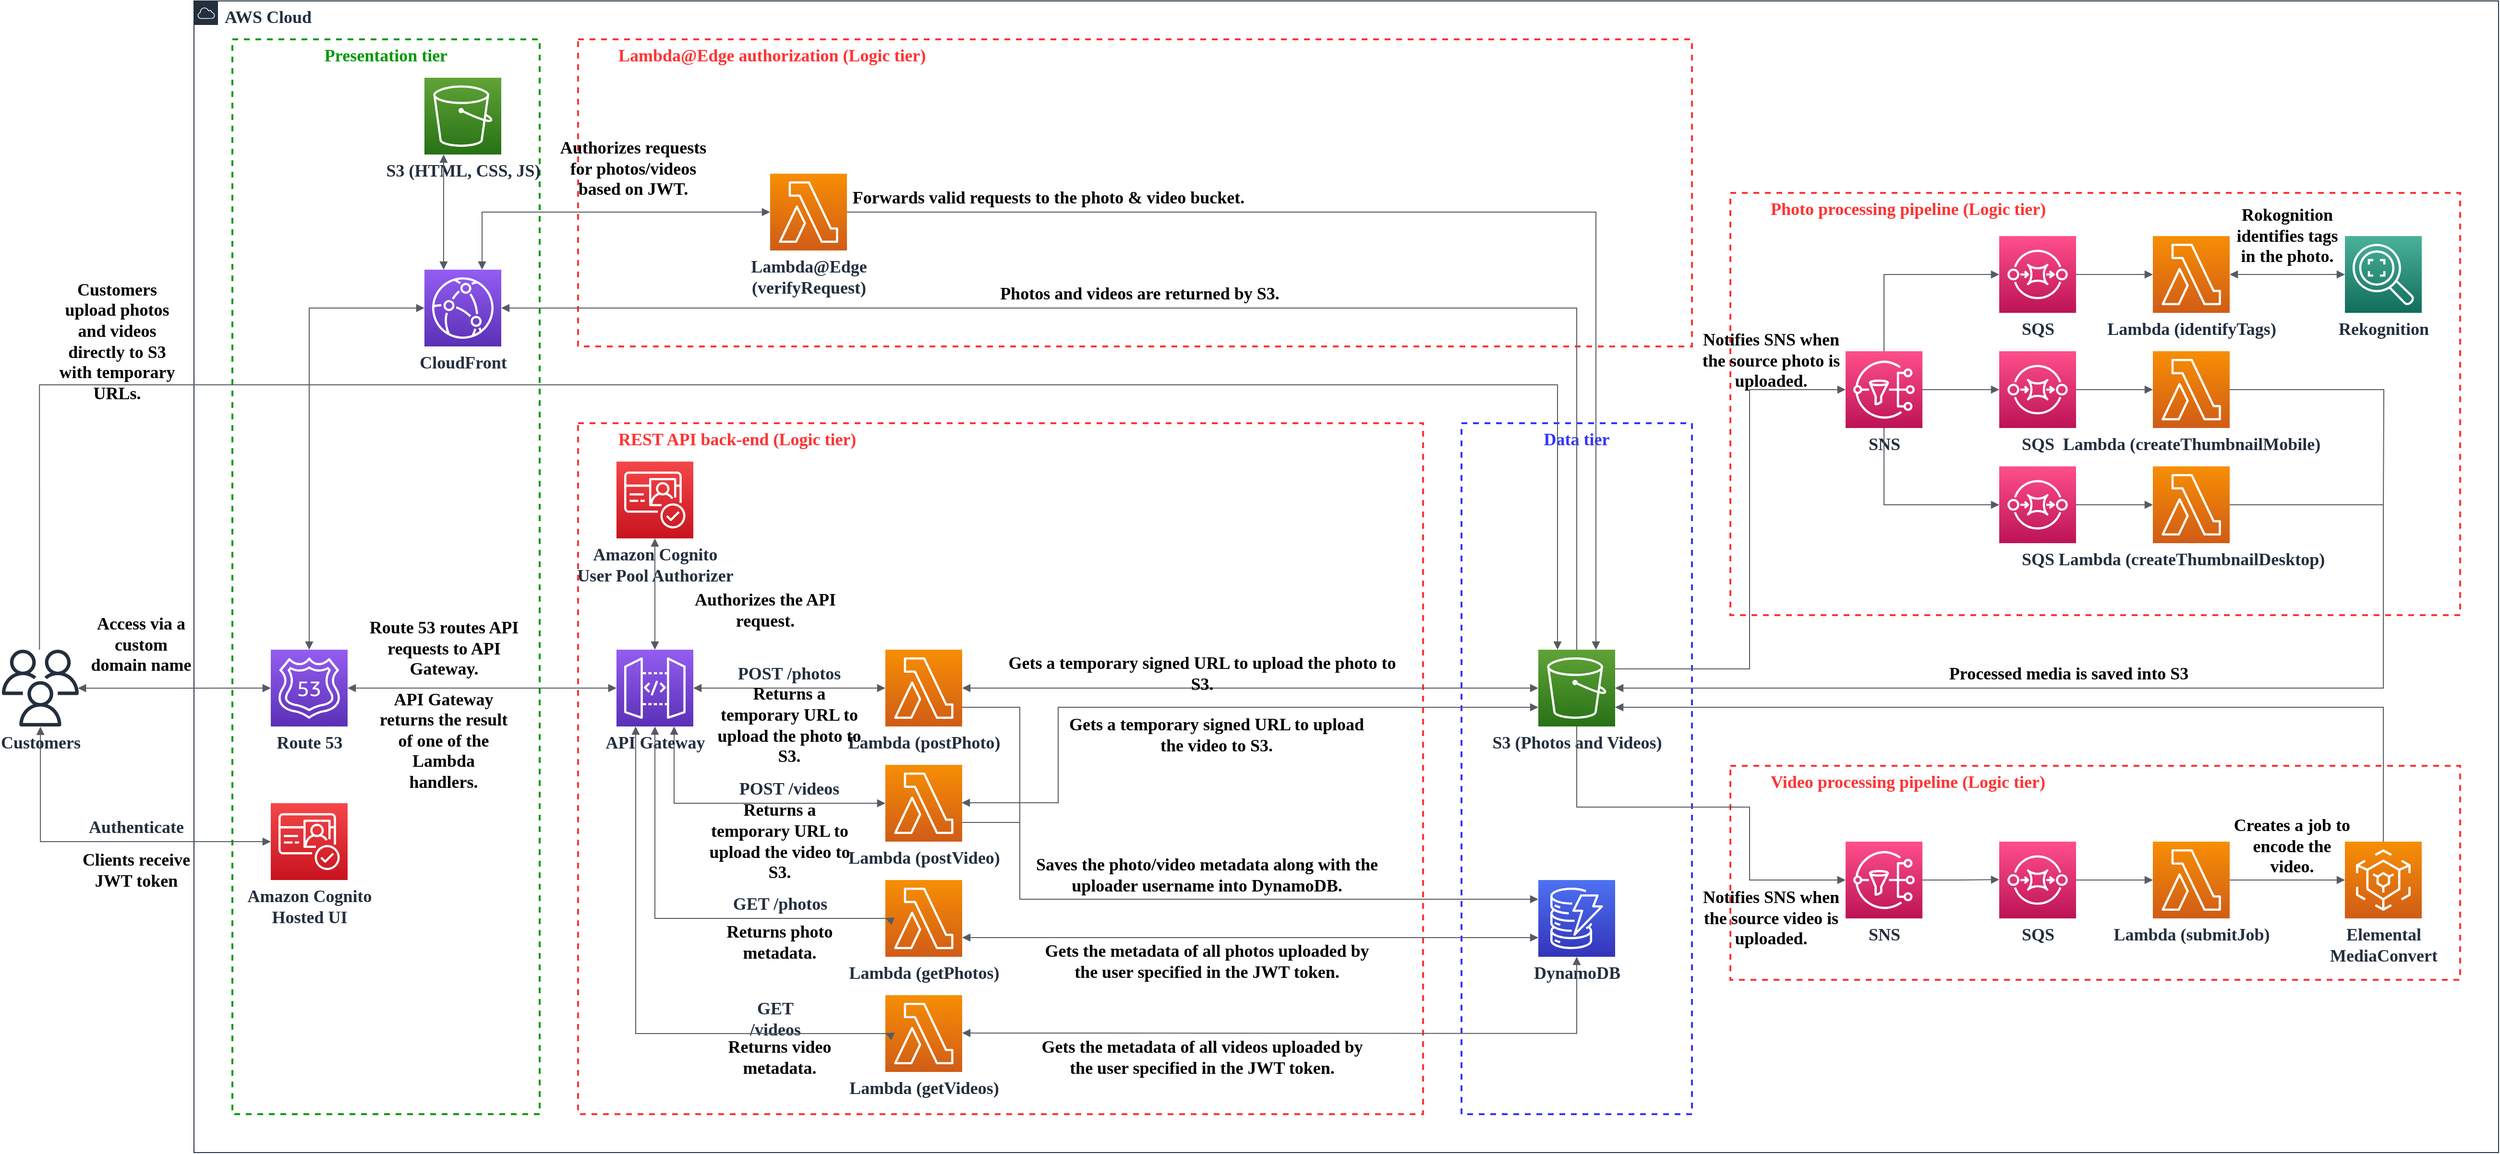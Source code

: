 <mxfile version="21.6.6" type="google">
  <diagram name="Page-1" id="2PJHruCXi9V4ohhMQPAO">
    <mxGraphModel grid="1" page="1" gridSize="10" guides="1" tooltips="1" connect="1" arrows="1" fold="1" pageScale="1" pageWidth="850" pageHeight="1100" math="0" shadow="0">
      <root>
        <mxCell id="0" />
        <mxCell id="1" parent="0" />
        <mxCell id="FtT5Jhbw3HZ-v1QbM0ez-37" value="&lt;blockquote style=&quot;margin: 0 0 0 40px; border: none; padding: 0px;&quot;&gt;Video processing pipeline (Logic tier)&lt;/blockquote&gt;" style="dashed=1;verticalAlign=top;fontStyle=1;whiteSpace=wrap;html=1;fillColor=none;strokeColor=#FF3333;fontColor=#FF3333;fontFamily=calibri;fontSize=18;align=left;strokeWidth=2;" vertex="1" parent="1">
          <mxGeometry x="1720" y="677" width="760" height="223" as="geometry" />
        </mxCell>
        <mxCell id="FtT5Jhbw3HZ-v1QbM0ez-42" value="&lt;blockquote style=&quot;margin: 0 0 0 40px; border: none; padding: 0px;&quot;&gt;Lambda@Edge authorization (Logic tier)&lt;/blockquote&gt;" style="fillColor=none;strokeColor=#FF3333;dashed=1;verticalAlign=top;fontStyle=1;fontColor=#FF3333;whiteSpace=wrap;html=1;fontFamily=calibri;align=left;fontSize=18;strokeWidth=2;" vertex="1" parent="1">
          <mxGeometry x="520" y="-80" width="1160" height="320" as="geometry" />
        </mxCell>
        <mxCell id="FtT5Jhbw3HZ-v1QbM0ez-1" value="&lt;blockquote style=&quot;margin: 0 0 0 40px; border: none; padding: 0px;&quot;&gt;Photo processing pipeline (Logic tier)&lt;/blockquote&gt;" style="dashed=1;verticalAlign=top;fontStyle=1;whiteSpace=wrap;html=1;fillColor=none;strokeColor=#FF3333;fontColor=#FF3333;fontFamily=calibri;fontSize=18;align=left;strokeWidth=2;" vertex="1" parent="1">
          <mxGeometry x="1720" y="80" width="760" height="440" as="geometry" />
        </mxCell>
        <mxCell id="X2zy52RoQCxRByroR_HH-43" value="&lt;blockquote style=&quot;margin: 0 0 0 40px; border: none; padding: 0px;&quot;&gt;REST API back-end (Logic tier)&lt;/blockquote&gt;" style="fillColor=none;strokeColor=#FF3333;dashed=1;verticalAlign=top;fontStyle=1;fontColor=#FF3333;whiteSpace=wrap;html=1;fontFamily=calibri;fontSize=18;align=left;strokeWidth=2;" vertex="1" parent="1">
          <mxGeometry x="520" y="320" width="880" height="720" as="geometry" />
        </mxCell>
        <mxCell id="X2zy52RoQCxRByroR_HH-46" value="Presentation tier" style="fillColor=none;strokeColor=#009900;dashed=1;verticalAlign=top;fontStyle=1;fontColor=#009900;whiteSpace=wrap;html=1;fontFamily=calibri;fontSize=18;strokeWidth=2;" vertex="1" parent="1">
          <mxGeometry x="160" y="-80" width="320" height="1120" as="geometry" />
        </mxCell>
        <mxCell id="X2zy52RoQCxRByroR_HH-45" value="Data tier" style="fillColor=none;strokeColor=#3333FF;dashed=1;verticalAlign=top;fontStyle=1;fontColor=#3333FF;whiteSpace=wrap;html=1;fontFamily=calibri;fontSize=18;strokeWidth=2;" vertex="1" parent="1">
          <mxGeometry x="1440" y="320" width="240" height="720" as="geometry" />
        </mxCell>
        <mxCell id="X2zy52RoQCxRByroR_HH-41" value="AWS Cloud" style="points=[[0,0],[0.25,0],[0.5,0],[0.75,0],[1,0],[1,0.25],[1,0.5],[1,0.75],[1,1],[0.75,1],[0.5,1],[0.25,1],[0,1],[0,0.75],[0,0.5],[0,0.25]];outlineConnect=0;gradientColor=none;html=1;whiteSpace=wrap;fontSize=18;fontStyle=1;container=0;pointerEvents=0;collapsible=0;recursiveResize=0;shape=mxgraph.aws4.group;grIcon=mxgraph.aws4.group_aws_cloud;strokeColor=#232F3E;fillColor=none;verticalAlign=top;align=left;spacingLeft=30;fontColor=#232F3E;dashed=0;fontFamily=calibri;" vertex="1" parent="1">
          <mxGeometry x="120" y="-120" width="2400" height="1200" as="geometry" />
        </mxCell>
        <mxCell id="Bb26P0zjuH-woblzr61o-3" value="S3 (Photos and Videos)" style="sketch=0;points=[[0,0,0,0,0],[0,0.25,0,0,0],[0,0.5,0,0,0],[0,0.62,0,0,0],[0,0.75,0,0,0],[0,1,0,0,0],[0.25,0,0,0,0],[0.25,1,0,0,0],[0.5,0,0,0,0],[0.5,1,0,0,0],[0.75,0,0,0,0],[0.75,1,0,0,0],[1,0,0,0,0],[1,0.25,0,0,0],[1,0.5,0,0,0],[1,0.75,0,0,0],[1,1,0,0,0]];outlineConnect=0;fontColor=#232F3E;gradientColor=#60A337;gradientDirection=north;fillColor=#277116;strokeColor=#ffffff;dashed=0;verticalLabelPosition=bottom;verticalAlign=top;align=center;html=1;fontSize=18;fontStyle=1;aspect=fixed;shape=mxgraph.aws4.resourceIcon;resIcon=mxgraph.aws4.s3;fontFamily=calibri;" vertex="1" parent="1">
          <mxGeometry x="1520" y="556" width="80" height="80" as="geometry" />
        </mxCell>
        <mxCell id="Bb26P0zjuH-woblzr61o-4" value="S3 (HTML, CSS, JS)" style="sketch=0;points=[[0,0,0],[0.25,0,0],[0.5,0,0],[0.75,0,0],[1,0,0],[0,1,0],[0.25,1,0],[0.5,1,0],[0.75,1,0],[1,1,0],[0,0.25,0],[0,0.5,0],[0,0.75,0],[1,0.25,0],[1,0.5,0],[1,0.75,0]];outlineConnect=0;fontColor=#232F3E;gradientColor=#60A337;gradientDirection=north;fillColor=#277116;strokeColor=#ffffff;dashed=0;verticalLabelPosition=bottom;verticalAlign=top;align=center;html=1;fontSize=18;fontStyle=1;aspect=fixed;shape=mxgraph.aws4.resourceIcon;resIcon=mxgraph.aws4.s3;fontFamily=calibri;" vertex="1" parent="1">
          <mxGeometry x="360" y="-40" width="80" height="80" as="geometry" />
        </mxCell>
        <mxCell id="Bb26P0zjuH-woblzr61o-8" value="DynamoDB" style="sketch=0;points=[[0,0,0],[0.25,0,0],[0.5,0,0],[0.75,0,0],[1,0,0],[0,1,0],[0.25,1,0],[0.5,1,0],[0.75,1,0],[1,1,0],[0,0.25,0],[0,0.5,0],[0,0.75,0],[1,0.25,0],[1,0.5,0],[1,0.75,0]];outlineConnect=0;fontColor=#232F3E;gradientColor=#4D72F3;gradientDirection=north;fillColor=#3334B9;strokeColor=#ffffff;dashed=0;verticalLabelPosition=bottom;verticalAlign=top;align=center;html=1;fontSize=18;fontStyle=1;aspect=fixed;shape=mxgraph.aws4.resourceIcon;resIcon=mxgraph.aws4.dynamodb;fontFamily=calibri;" vertex="1" parent="1">
          <mxGeometry x="1520" y="796" width="80" height="80" as="geometry" />
        </mxCell>
        <mxCell id="Bb26P0zjuH-woblzr61o-9" value="Lambda (postPhoto)" style="sketch=0;points=[[0,0,0],[0.25,0,0],[0.5,0,0],[0.75,0,0],[1,0,0],[0,1,0],[0.25,1,0],[0.5,1,0],[0.75,1,0],[1,1,0],[0,0.25,0],[0,0.5,0],[0,0.75,0],[1,0.25,0],[1,0.5,0],[1,0.75,0]];outlineConnect=0;fontColor=#232F3E;gradientColor=#F78E04;gradientDirection=north;fillColor=#D05C17;strokeColor=#ffffff;dashed=0;verticalLabelPosition=bottom;verticalAlign=top;align=center;html=1;fontSize=18;fontStyle=1;aspect=fixed;shape=mxgraph.aws4.resourceIcon;resIcon=mxgraph.aws4.lambda;fontFamily=calibri;" vertex="1" parent="1">
          <mxGeometry x="840" y="556" width="80" height="80" as="geometry" />
        </mxCell>
        <mxCell id="Bb26P0zjuH-woblzr61o-10" value="Lambda (getVideos)" style="sketch=0;points=[[0,0,0],[0.25,0,0],[0.5,0,0],[0.75,0,0],[1,0,0],[0,1,0],[0.25,1,0],[0.5,1,0],[0.75,1,0],[1,1,0],[0,0.25,0],[0,0.5,0],[0,0.75,0],[1,0.25,0],[1,0.5,0],[1,0.75,0]];outlineConnect=0;fontColor=#232F3E;gradientColor=#F78E04;gradientDirection=north;fillColor=#D05C17;strokeColor=#ffffff;dashed=0;verticalLabelPosition=bottom;verticalAlign=top;align=center;html=1;fontSize=18;fontStyle=1;aspect=fixed;shape=mxgraph.aws4.resourceIcon;resIcon=mxgraph.aws4.lambda;fontFamily=calibri;" vertex="1" parent="1">
          <mxGeometry x="840" y="916" width="80" height="80" as="geometry" />
        </mxCell>
        <mxCell id="Bb26P0zjuH-woblzr61o-11" value="Lambda (postVideo)" style="sketch=0;points=[[0,0,0],[0.25,0,0],[0.5,0,0],[0.75,0,0],[1,0,0],[0,1,0],[0.25,1,0],[0.5,1,0],[0.75,1,0],[1,1,0],[0,0.25,0],[0,0.5,0],[0,0.75,0],[1,0.25,0],[1,0.5,0],[1,0.75,0]];outlineConnect=0;fontColor=#232F3E;gradientColor=#F78E04;gradientDirection=north;fillColor=#D05C17;strokeColor=#ffffff;dashed=0;verticalLabelPosition=bottom;verticalAlign=top;align=center;html=1;fontSize=18;fontStyle=1;aspect=fixed;shape=mxgraph.aws4.resourceIcon;resIcon=mxgraph.aws4.lambda;fontFamily=calibri;" vertex="1" parent="1">
          <mxGeometry x="840" y="676" width="80" height="80" as="geometry" />
        </mxCell>
        <mxCell id="Bb26P0zjuH-woblzr61o-12" value="Lambda (getPhotos)" style="sketch=0;points=[[0,0,0],[0.25,0,0],[0.5,0,0],[0.75,0,0],[1,0,0],[0,1,0],[0.25,1,0],[0.5,1,0],[0.75,1,0],[1,1,0],[0,0.25,0],[0,0.5,0],[0,0.75,0],[1,0.25,0],[1,0.5,0],[1,0.75,0]];outlineConnect=0;fontColor=#232F3E;gradientColor=#F78E04;gradientDirection=north;fillColor=#D05C17;strokeColor=#ffffff;dashed=0;verticalLabelPosition=bottom;verticalAlign=top;align=center;html=1;fontSize=18;fontStyle=1;aspect=fixed;shape=mxgraph.aws4.resourceIcon;resIcon=mxgraph.aws4.lambda;fontFamily=calibri;" vertex="1" parent="1">
          <mxGeometry x="840" y="796" width="80" height="80" as="geometry" />
        </mxCell>
        <mxCell id="Bb26P0zjuH-woblzr61o-15" value="Route 53" style="sketch=0;points=[[0,0,0],[0.25,0,0],[0.5,0,0],[0.75,0,0],[1,0,0],[0,1,0],[0.25,1,0],[0.5,1,0],[0.75,1,0],[1,1,0],[0,0.25,0],[0,0.5,0],[0,0.75,0],[1,0.25,0],[1,0.5,0],[1,0.75,0]];outlineConnect=0;fontColor=#232F3E;gradientColor=#945DF2;gradientDirection=north;fillColor=#5A30B5;strokeColor=#ffffff;dashed=0;verticalLabelPosition=bottom;verticalAlign=top;align=center;html=1;fontSize=18;fontStyle=1;aspect=fixed;shape=mxgraph.aws4.resourceIcon;resIcon=mxgraph.aws4.route_53;fontFamily=calibri;" vertex="1" parent="1">
          <mxGeometry x="200" y="556" width="80" height="80" as="geometry" />
        </mxCell>
        <mxCell id="ceJzJxvxhzB4gHTuhhe1-2" value="" style="edgeStyle=orthogonalEdgeStyle;html=1;endArrow=block;elbow=vertical;startArrow=block;startFill=1;endFill=1;strokeColor=#545B64;rounded=0;fontFamily=calibri;fontStyle=1;fontColor=#232F3E;entryX=0;entryY=0.5;entryDx=0;entryDy=0;entryPerimeter=0;fontSize=18;exitX=0.501;exitY=1.003;exitDx=0;exitDy=0;exitPerimeter=0;" edge="1" parent="1" source="X2zy52RoQCxRByroR_HH-19" target="Bb26P0zjuH-woblzr61o-6">
          <mxGeometry width="100" relative="1" as="geometry">
            <mxPoint x="100" y="636" as="sourcePoint" />
            <mxPoint x="200" y="756" as="targetPoint" />
            <Array as="points">
              <mxPoint x="-40" y="756" />
            </Array>
          </mxGeometry>
        </mxCell>
        <mxCell id="ceJzJxvxhzB4gHTuhhe1-3" value="" style="edgeStyle=orthogonalEdgeStyle;html=1;endArrow=block;elbow=vertical;startArrow=block;startFill=1;endFill=1;strokeColor=#545B64;rounded=0;entryX=0;entryY=0.5;entryDx=0;entryDy=0;entryPerimeter=0;exitX=0.989;exitY=0.501;exitDx=0;exitDy=0;exitPerimeter=0;fontFamily=calibri;fontStyle=1;fontColor=#232F3E;fontSize=18;" edge="1" parent="1" source="X2zy52RoQCxRByroR_HH-19" target="Bb26P0zjuH-woblzr61o-15">
          <mxGeometry width="100" relative="1" as="geometry">
            <mxPoint x="120" y="596" as="sourcePoint" />
            <mxPoint x="200" y="596" as="targetPoint" />
            <Array as="points" />
          </mxGeometry>
        </mxCell>
        <mxCell id="ceJzJxvxhzB4gHTuhhe1-8" value="" style="edgeStyle=orthogonalEdgeStyle;html=1;endArrow=block;elbow=vertical;startArrow=block;startFill=1;endFill=1;strokeColor=#545B64;rounded=0;entryX=0;entryY=0.5;entryDx=0;entryDy=0;entryPerimeter=0;exitX=0.5;exitY=0;exitDx=0;exitDy=0;exitPerimeter=0;fontFamily=calibri;fontStyle=1;fontColor=#232F3E;fontSize=18;" edge="1" parent="1" source="Bb26P0zjuH-woblzr61o-15" target="Bb26P0zjuH-woblzr61o-14">
          <mxGeometry width="100" relative="1" as="geometry">
            <mxPoint x="278" y="400.86" as="sourcePoint" />
            <mxPoint x="360" y="400" as="targetPoint" />
          </mxGeometry>
        </mxCell>
        <mxCell id="ceJzJxvxhzB4gHTuhhe1-9" value="" style="edgeStyle=orthogonalEdgeStyle;html=1;endArrow=block;elbow=vertical;startArrow=block;startFill=1;endFill=1;strokeColor=#545B64;rounded=0;exitX=1;exitY=0.5;exitDx=0;exitDy=0;exitPerimeter=0;entryX=0;entryY=0.5;entryDx=0;entryDy=0;entryPerimeter=0;fontFamily=calibri;fontStyle=1;fontColor=#232F3E;fontSize=18;" edge="1" parent="1" source="Bb26P0zjuH-woblzr61o-15" target="v3MV4ElDQ2zE_9FzJJvx-1">
          <mxGeometry width="100" relative="1" as="geometry">
            <mxPoint x="460" y="596.83" as="sourcePoint" />
            <mxPoint x="560" y="594" as="targetPoint" />
          </mxGeometry>
        </mxCell>
        <mxCell id="ceJzJxvxhzB4gHTuhhe1-11" value="" style="html=1;endArrow=block;elbow=vertical;startArrow=block;startFill=1;endFill=1;strokeColor=#545B64;rounded=0;exitX=1;exitY=0.5;exitDx=0;exitDy=0;exitPerimeter=0;entryX=0;entryY=0.5;entryDx=0;entryDy=0;entryPerimeter=0;fontFamily=calibri;fontStyle=1;fontColor=#232F3E;fontSize=18;" edge="1" parent="1" source="v3MV4ElDQ2zE_9FzJJvx-1" target="Bb26P0zjuH-woblzr61o-9">
          <mxGeometry width="100" relative="1" as="geometry">
            <mxPoint x="638" y="594" as="sourcePoint" />
            <mxPoint x="760" y="594.86" as="targetPoint" />
          </mxGeometry>
        </mxCell>
        <mxCell id="ceJzJxvxhzB4gHTuhhe1-13" value="" style="edgeStyle=orthogonalEdgeStyle;html=1;endArrow=block;elbow=vertical;startArrow=block;startFill=1;endFill=1;strokeColor=#545B64;rounded=0;entryX=0;entryY=0.5;entryDx=0;entryDy=0;entryPerimeter=0;exitX=0.75;exitY=1;exitDx=0;exitDy=0;exitPerimeter=0;fontFamily=calibri;fontStyle=1;fontColor=#232F3E;fontSize=18;" edge="1" parent="1" source="v3MV4ElDQ2zE_9FzJJvx-1" target="Bb26P0zjuH-woblzr61o-11">
          <mxGeometry width="100" relative="1" as="geometry">
            <mxPoint x="618.5" y="633" as="sourcePoint" />
            <mxPoint x="780" y="746" as="targetPoint" />
            <Array as="points">
              <mxPoint x="620" y="716" />
            </Array>
          </mxGeometry>
        </mxCell>
        <mxCell id="ceJzJxvxhzB4gHTuhhe1-14" value="Amazon Cognito&lt;br style=&quot;font-size: 18px;&quot;&gt;User Pool Authorizer" style="sketch=0;points=[[0,0,0],[0.25,0,0],[0.5,0,0],[0.75,0,0],[1,0,0],[0,1,0],[0.25,1,0],[0.5,1,0],[0.75,1,0],[1,1,0],[0,0.25,0],[0,0.5,0],[0,0.75,0],[1,0.25,0],[1,0.5,0],[1,0.75,0]];outlineConnect=0;fontColor=#232F3E;gradientColor=#F54749;gradientDirection=north;fillColor=#C7131F;strokeColor=#ffffff;dashed=0;verticalLabelPosition=bottom;verticalAlign=top;align=center;html=1;fontSize=18;fontStyle=1;aspect=fixed;shape=mxgraph.aws4.resourceIcon;resIcon=mxgraph.aws4.cognito;fontFamily=calibri;" vertex="1" parent="1">
          <mxGeometry x="560" y="360" width="80" height="80" as="geometry" />
        </mxCell>
        <mxCell id="v3MV4ElDQ2zE_9FzJJvx-1" value="API Gateway" style="sketch=0;points=[[0,0,0],[0.25,0,0],[0.5,0,0],[0.75,0,0],[1,0,0],[0,1,0],[0.25,1,0],[0.5,1,0],[0.75,1,0],[1,1,0],[0,0.25,0],[0,0.5,0],[0,0.75,0],[1,0.25,0],[1,0.5,0],[1,0.75,0]];outlineConnect=0;fontColor=#232F3E;gradientColor=#945DF2;gradientDirection=north;fillColor=#5A30B5;strokeColor=#ffffff;dashed=0;verticalLabelPosition=bottom;verticalAlign=top;align=center;html=1;fontSize=18;fontStyle=1;aspect=fixed;shape=mxgraph.aws4.resourceIcon;resIcon=mxgraph.aws4.api_gateway;fontFamily=calibri;" vertex="1" parent="1">
          <mxGeometry x="560" y="556" width="80" height="80" as="geometry" />
        </mxCell>
        <mxCell id="X2zy52RoQCxRByroR_HH-3" value="POST /photos" style="text;html=1;strokeColor=none;fillColor=none;align=center;verticalAlign=middle;whiteSpace=wrap;rounded=0;fontFamily=calibri;fontStyle=1;fontColor=#232F3E;fontSize=18;" vertex="1" parent="1">
          <mxGeometry x="685" y="566" width="110" height="30" as="geometry" />
        </mxCell>
        <mxCell id="X2zy52RoQCxRByroR_HH-6" value="" style="edgeStyle=orthogonalEdgeStyle;html=1;endArrow=block;elbow=vertical;startArrow=block;startFill=1;endFill=1;strokeColor=#545B64;rounded=0;entryX=0;entryY=0.5;entryDx=0;entryDy=0;entryPerimeter=0;exitX=1;exitY=0.5;exitDx=0;exitDy=0;exitPerimeter=0;fontFamily=calibri;fontStyle=1;fontColor=#232F3E;fontSize=18;" edge="1" parent="1" source="Bb26P0zjuH-woblzr61o-9" target="Bb26P0zjuH-woblzr61o-3">
          <mxGeometry width="100" relative="1" as="geometry">
            <mxPoint x="940" y="686" as="sourcePoint" />
            <mxPoint x="1040" y="686" as="targetPoint" />
          </mxGeometry>
        </mxCell>
        <mxCell id="X2zy52RoQCxRByroR_HH-7" value="POST /videos" style="text;html=1;strokeColor=none;fillColor=none;align=center;verticalAlign=middle;whiteSpace=wrap;rounded=0;fontFamily=calibri;fontStyle=1;fontColor=#232F3E;fontSize=18;" vertex="1" parent="1">
          <mxGeometry x="685" y="686" width="110" height="30" as="geometry" />
        </mxCell>
        <mxCell id="X2zy52RoQCxRByroR_HH-8" value="GET /photos" style="text;html=1;strokeColor=none;fillColor=none;align=center;verticalAlign=middle;whiteSpace=wrap;rounded=0;fontFamily=calibri;fontStyle=1;fontColor=#232F3E;fontSize=18;" vertex="1" parent="1">
          <mxGeometry x="677.5" y="806" width="105" height="30" as="geometry" />
        </mxCell>
        <mxCell id="X2zy52RoQCxRByroR_HH-9" value="GET /videos" style="text;html=1;strokeColor=none;fillColor=none;align=center;verticalAlign=middle;whiteSpace=wrap;rounded=0;fontFamily=calibri;fontStyle=1;fontColor=#232F3E;fontSize=18;" vertex="1" parent="1">
          <mxGeometry x="677.5" y="926" width="95" height="30" as="geometry" />
        </mxCell>
        <mxCell id="X2zy52RoQCxRByroR_HH-11" value="" style="edgeStyle=orthogonalEdgeStyle;html=1;endArrow=block;elbow=vertical;startArrow=none;endFill=1;strokeColor=#545B64;rounded=0;entryX=0;entryY=0.25;entryDx=0;entryDy=0;entryPerimeter=0;exitX=1;exitY=0.75;exitDx=0;exitDy=0;exitPerimeter=0;fontFamily=calibri;fontStyle=1;fontColor=#232F3E;fontSize=18;" edge="1" parent="1" source="Bb26P0zjuH-woblzr61o-9" target="Bb26P0zjuH-woblzr61o-8">
          <mxGeometry width="100" relative="1" as="geometry">
            <mxPoint x="930" y="616" as="sourcePoint" />
            <mxPoint x="1020" y="616" as="targetPoint" />
            <Array as="points">
              <mxPoint x="980" y="616" />
              <mxPoint x="980" y="816" />
            </Array>
          </mxGeometry>
        </mxCell>
        <mxCell id="X2zy52RoQCxRByroR_HH-19" value="Customers" style="sketch=0;outlineConnect=0;fontColor=#232F3E;gradientColor=none;fillColor=#232F3D;strokeColor=none;dashed=0;verticalLabelPosition=bottom;verticalAlign=top;align=center;html=1;fontSize=18;fontStyle=1;aspect=fixed;pointerEvents=1;shape=mxgraph.aws4.users;points=[[0.75,1,0,0,0]];fontFamily=calibri;" vertex="1" parent="1">
          <mxGeometry x="-80" y="556" width="80" height="80" as="geometry" />
        </mxCell>
        <mxCell id="X2zy52RoQCxRByroR_HH-20" value="" style="edgeStyle=orthogonalEdgeStyle;html=1;endArrow=block;elbow=vertical;startArrow=block;startFill=1;endFill=1;strokeColor=#545B64;rounded=0;exitX=0.5;exitY=1;exitDx=0;exitDy=0;exitPerimeter=0;entryX=0.5;entryY=0;entryDx=0;entryDy=0;entryPerimeter=0;fontFamily=calibri;fontStyle=1;fontColor=#232F3E;fontSize=18;" edge="1" parent="1" source="ceJzJxvxhzB4gHTuhhe1-14" target="v3MV4ElDQ2zE_9FzJJvx-1">
          <mxGeometry width="100" relative="1" as="geometry">
            <mxPoint x="520" y="516" as="sourcePoint" />
            <mxPoint x="620" y="516" as="targetPoint" />
          </mxGeometry>
        </mxCell>
        <mxCell id="X2zy52RoQCxRByroR_HH-21" value="" style="endArrow=none;html=1;rounded=0;strokeColor=#545B64;exitX=1;exitY=0.5;exitDx=0;exitDy=0;exitPerimeter=0;fontFamily=calibri;fontStyle=1;fontColor=#232F3E;fontSize=18;" edge="1" parent="1">
          <mxGeometry width="50" height="50" relative="1" as="geometry">
            <mxPoint x="920" y="736" as="sourcePoint" />
            <mxPoint x="980" y="736" as="targetPoint" />
          </mxGeometry>
        </mxCell>
        <mxCell id="X2zy52RoQCxRByroR_HH-22" value="" style="edgeStyle=orthogonalEdgeStyle;html=1;endArrow=block;elbow=vertical;startArrow=block;startFill=1;endFill=1;strokeColor=#545B64;rounded=0;exitX=1;exitY=0.5;exitDx=0;exitDy=0;exitPerimeter=0;entryX=0;entryY=0.75;entryDx=0;entryDy=0;entryPerimeter=0;fontFamily=calibri;fontStyle=1;fontColor=#232F3E;fontSize=18;" edge="1" parent="1" target="Bb26P0zjuH-woblzr61o-3">
          <mxGeometry width="100" relative="1" as="geometry">
            <mxPoint x="919.5" y="715.5" as="sourcePoint" />
            <mxPoint x="1439.5" y="615.5" as="targetPoint" />
            <Array as="points">
              <mxPoint x="1020" y="715" />
              <mxPoint x="1020" y="616" />
            </Array>
          </mxGeometry>
        </mxCell>
        <mxCell id="X2zy52RoQCxRByroR_HH-23" value="" style="edgeStyle=orthogonalEdgeStyle;html=1;endArrow=block;elbow=vertical;startArrow=block;startFill=1;endFill=1;strokeColor=#545B64;rounded=0;exitX=0.5;exitY=1;exitDx=0;exitDy=0;exitPerimeter=0;fontFamily=calibri;fontStyle=1;fontColor=#232F3E;fontSize=18;" edge="1" parent="1" source="v3MV4ElDQ2zE_9FzJJvx-1">
          <mxGeometry width="100" relative="1" as="geometry">
            <mxPoint x="740" y="835.58" as="sourcePoint" />
            <mxPoint x="840" y="835.58" as="targetPoint" />
            <Array as="points">
              <mxPoint x="600" y="836" />
              <mxPoint x="841" y="836" />
            </Array>
          </mxGeometry>
        </mxCell>
        <mxCell id="X2zy52RoQCxRByroR_HH-24" value="" style="edgeStyle=orthogonalEdgeStyle;html=1;endArrow=block;elbow=vertical;startArrow=block;startFill=1;endFill=1;strokeColor=#545B64;rounded=0;exitX=0.25;exitY=1;exitDx=0;exitDy=0;exitPerimeter=0;fontFamily=calibri;fontStyle=1;fontColor=#232F3E;fontSize=18;" edge="1" parent="1" source="v3MV4ElDQ2zE_9FzJJvx-1">
          <mxGeometry width="100" relative="1" as="geometry">
            <mxPoint x="740" y="955.58" as="sourcePoint" />
            <mxPoint x="840" y="955.58" as="targetPoint" />
            <Array as="points">
              <mxPoint x="580" y="956" />
              <mxPoint x="841" y="956" />
            </Array>
          </mxGeometry>
        </mxCell>
        <mxCell id="X2zy52RoQCxRByroR_HH-25" value="" style="edgeStyle=orthogonalEdgeStyle;html=1;endArrow=block;elbow=vertical;startArrow=block;startFill=1;endFill=1;strokeColor=#545B64;rounded=0;exitX=1;exitY=0.75;exitDx=0;exitDy=0;exitPerimeter=0;entryX=0;entryY=0.75;entryDx=0;entryDy=0;entryPerimeter=0;fontFamily=calibri;fontStyle=1;fontColor=#232F3E;fontSize=18;" edge="1" parent="1" source="Bb26P0zjuH-woblzr61o-12" target="Bb26P0zjuH-woblzr61o-8">
          <mxGeometry width="100" relative="1" as="geometry">
            <mxPoint x="1380" y="846" as="sourcePoint" />
            <mxPoint x="1480" y="846" as="targetPoint" />
            <Array as="points" />
          </mxGeometry>
        </mxCell>
        <mxCell id="X2zy52RoQCxRByroR_HH-26" value="" style="edgeStyle=orthogonalEdgeStyle;html=1;endArrow=block;elbow=vertical;startArrow=block;startFill=1;endFill=1;strokeColor=#545B64;rounded=0;entryX=0.5;entryY=1;entryDx=0;entryDy=0;entryPerimeter=0;fontFamily=calibri;fontStyle=1;fontColor=#232F3E;fontSize=18;" edge="1" parent="1" target="Bb26P0zjuH-woblzr61o-8">
          <mxGeometry width="100" relative="1" as="geometry">
            <mxPoint x="920" y="955.43" as="sourcePoint" />
            <mxPoint x="1020" y="955.43" as="targetPoint" />
          </mxGeometry>
        </mxCell>
        <mxCell id="X2zy52RoQCxRByroR_HH-29" value="" style="edgeStyle=orthogonalEdgeStyle;html=1;endArrow=block;elbow=vertical;startArrow=none;endFill=1;strokeColor=#545B64;rounded=0;entryX=0.25;entryY=0;entryDx=0;entryDy=0;entryPerimeter=0;exitX=0.489;exitY=0;exitDx=0;exitDy=0;exitPerimeter=0;fontFamily=calibri;fontStyle=1;fontColor=#232F3E;fontSize=18;" edge="1" parent="1" source="X2zy52RoQCxRByroR_HH-19" target="Bb26P0zjuH-woblzr61o-3">
          <mxGeometry width="100" relative="1" as="geometry">
            <mxPoint x="80" y="330" as="sourcePoint" />
            <mxPoint x="1100" y="350" as="targetPoint" />
            <Array as="points">
              <mxPoint x="-41" y="280" />
              <mxPoint x="1540" y="280" />
            </Array>
          </mxGeometry>
        </mxCell>
        <mxCell id="X2zy52RoQCxRByroR_HH-30" value="Authenticate" style="text;html=1;strokeColor=none;fillColor=none;align=center;verticalAlign=middle;whiteSpace=wrap;rounded=0;fontFamily=calibri;fontStyle=1;fontColor=#232F3E;fontSize=18;" vertex="1" parent="1">
          <mxGeometry x="30" y="726" width="60" height="30" as="geometry" />
        </mxCell>
        <mxCell id="X2zy52RoQCxRByroR_HH-32" value="Clients receive JWT token" style="text;html=1;strokeColor=none;fillColor=none;align=center;verticalAlign=middle;whiteSpace=wrap;rounded=0;fontFamily=calibri;fontStyle=1;fontSize=18;" vertex="1" parent="1">
          <mxGeometry y="771" width="120" height="30" as="geometry" />
        </mxCell>
        <mxCell id="X2zy52RoQCxRByroR_HH-36" value="Customers upload photos and videos directly to S3 with temporary URLs." style="text;html=1;strokeColor=none;fillColor=none;align=center;verticalAlign=middle;whiteSpace=wrap;rounded=0;fontFamily=calibri;fontStyle=1;fontSize=18;" vertex="1" parent="1">
          <mxGeometry x="-30" y="220" width="140" height="30" as="geometry" />
        </mxCell>
        <mxCell id="Bb26P0zjuH-woblzr61o-6" value="&lt;span style=&quot;font-size: 18px;&quot;&gt;&lt;font style=&quot;font-size: 18px;&quot;&gt;Amazon Cognito&lt;br style=&quot;font-size: 18px;&quot;&gt;Hosted UI&lt;/font&gt;&lt;/span&gt;" style="sketch=0;points=[[0,0,0],[0.25,0,0],[0.5,0,0],[0.75,0,0],[1,0,0],[0,1,0],[0.25,1,0],[0.5,1,0],[0.75,1,0],[1,1,0],[0,0.25,0],[0,0.5,0],[0,0.75,0],[1,0.25,0],[1,0.5,0],[1,0.75,0]];outlineConnect=0;fontColor=#232F3E;gradientColor=#F54749;gradientDirection=north;fillColor=#C7131F;strokeColor=#ffffff;dashed=0;verticalLabelPosition=bottom;verticalAlign=top;align=center;html=1;fontSize=18;fontStyle=1;aspect=fixed;shape=mxgraph.aws4.resourceIcon;resIcon=mxgraph.aws4.cognito;fontFamily=calibri;" vertex="1" parent="1">
          <mxGeometry x="200" y="716" width="80" height="80" as="geometry" />
        </mxCell>
        <mxCell id="X2zy52RoQCxRByroR_HH-47" value="Access via a custom domain name" style="text;html=1;strokeColor=none;fillColor=none;align=center;verticalAlign=middle;whiteSpace=wrap;rounded=0;fontFamily=calibri;fontStyle=1;fontSize=18;" vertex="1" parent="1">
          <mxGeometry x="10" y="536" width="110" height="30" as="geometry" />
        </mxCell>
        <mxCell id="X2zy52RoQCxRByroR_HH-48" value="Authorizes the API request." style="text;html=1;strokeColor=none;fillColor=none;align=center;verticalAlign=middle;whiteSpace=wrap;rounded=0;fontFamily=calibri;fontStyle=1;fontSize=18;" vertex="1" parent="1">
          <mxGeometry x="610" y="500" width="210" height="30" as="geometry" />
        </mxCell>
        <mxCell id="X2zy52RoQCxRByroR_HH-51" value="Gets the metadata of all videos uploaded by the user specified in the JWT token." style="text;html=1;strokeColor=none;fillColor=none;align=center;verticalAlign=middle;whiteSpace=wrap;rounded=0;fontFamily=calibri;fontStyle=1;fontSize=18;" vertex="1" parent="1">
          <mxGeometry x="1000" y="966" width="340" height="30" as="geometry" />
        </mxCell>
        <mxCell id="X2zy52RoQCxRByroR_HH-53" value="Gets the metadata of all photos uploaded by the user specified in the JWT token." style="text;html=1;strokeColor=none;fillColor=none;align=center;verticalAlign=middle;whiteSpace=wrap;rounded=0;fontFamily=calibri;fontStyle=1;fontSize=18;" vertex="1" parent="1">
          <mxGeometry x="1005" y="866" width="340" height="30" as="geometry" />
        </mxCell>
        <mxCell id="X2zy52RoQCxRByroR_HH-55" value="Saves the photo/video metadata along with the uploader username into DynamoDB." style="text;html=1;strokeColor=none;fillColor=none;align=center;verticalAlign=middle;whiteSpace=wrap;rounded=0;fontFamily=calibri;fontStyle=1;fontSize=18;" vertex="1" parent="1">
          <mxGeometry x="990" y="776" width="370" height="30" as="geometry" />
        </mxCell>
        <mxCell id="X2zy52RoQCxRByroR_HH-56" value="Returns a temporary URL to upload the photo to S3." style="text;html=1;strokeColor=none;fillColor=none;align=center;verticalAlign=middle;whiteSpace=wrap;rounded=0;fontFamily=calibri;fontStyle=1;fontSize=18;" vertex="1" parent="1">
          <mxGeometry x="660" y="620" width="160" height="30" as="geometry" />
        </mxCell>
        <mxCell id="X2zy52RoQCxRByroR_HH-57" value="Returns a temporary URL to upload the video to S3." style="text;html=1;strokeColor=none;fillColor=none;align=center;verticalAlign=middle;whiteSpace=wrap;rounded=0;fontFamily=calibri;fontStyle=1;fontSize=18;" vertex="1" parent="1">
          <mxGeometry x="650" y="741" width="160" height="30" as="geometry" />
        </mxCell>
        <mxCell id="X2zy52RoQCxRByroR_HH-58" value="Returns photo metadata." style="text;html=1;strokeColor=none;fillColor=none;align=center;verticalAlign=middle;whiteSpace=wrap;rounded=0;fontFamily=calibri;fontStyle=1;fontSize=18;" vertex="1" parent="1">
          <mxGeometry x="660" y="846" width="140" height="30" as="geometry" />
        </mxCell>
        <mxCell id="X2zy52RoQCxRByroR_HH-59" value="Returns video metadata." style="text;html=1;strokeColor=none;fillColor=none;align=center;verticalAlign=middle;whiteSpace=wrap;rounded=0;fontFamily=calibri;fontStyle=1;fontSize=18;" vertex="1" parent="1">
          <mxGeometry x="660" y="966" width="140" height="30" as="geometry" />
        </mxCell>
        <mxCell id="X2zy52RoQCxRByroR_HH-62" value="Gets a temporary signed URL to upload the photo to S3." style="text;html=1;strokeColor=none;fillColor=none;align=center;verticalAlign=middle;whiteSpace=wrap;rounded=0;fontFamily=calibri;fontStyle=1;fontSize=18;" vertex="1" parent="1">
          <mxGeometry x="960" y="566" width="420" height="30" as="geometry" />
        </mxCell>
        <mxCell id="X2zy52RoQCxRByroR_HH-64" value="Gets a temporary signed URL to upload the video to S3." style="text;html=1;strokeColor=none;fillColor=none;align=center;verticalAlign=middle;whiteSpace=wrap;rounded=0;fontFamily=calibri;fontStyle=1;fontSize=18;" vertex="1" parent="1">
          <mxGeometry x="1030" y="630" width="310" height="30" as="geometry" />
        </mxCell>
        <mxCell id="X2zy52RoQCxRByroR_HH-72" value="&lt;font style=&quot;font-size: 18px;&quot;&gt;API Gateway returns the result of one of the Lambda handlers.&lt;/font&gt;" style="text;html=1;strokeColor=none;fillColor=none;align=center;verticalAlign=middle;whiteSpace=wrap;rounded=0;fontFamily=calibri;fontStyle=1;fontSize=18;" vertex="1" parent="1">
          <mxGeometry x="310" y="636" width="140" height="30" as="geometry" />
        </mxCell>
        <mxCell id="Bb26P0zjuH-woblzr61o-14" value="CloudFront" style="sketch=0;points=[[0,0,0],[0.25,0,0],[0.5,0,0],[0.75,0,0],[1,0,0],[0,1,0],[0.25,1,0],[0.5,1,0],[0.75,1,0],[1,1,0],[0,0.25,0],[0,0.5,0],[0,0.75,0],[1,0.25,0],[1,0.5,0],[1,0.75,0]];outlineConnect=0;fontColor=#232F3E;gradientColor=#945DF2;gradientDirection=north;fillColor=#5A30B5;strokeColor=#ffffff;dashed=0;verticalLabelPosition=bottom;verticalAlign=top;align=center;html=1;fontSize=18;fontStyle=1;aspect=fixed;shape=mxgraph.aws4.resourceIcon;resIcon=mxgraph.aws4.cloudfront;fontFamily=calibri;" vertex="1" parent="1">
          <mxGeometry x="360" y="160" width="80" height="80" as="geometry" />
        </mxCell>
        <mxCell id="Aqjz69lnyfwYh1BhOs5R-3" value="Lambda@Edge&lt;br style=&quot;font-size: 18px;&quot;&gt;(verifyRequest)" style="sketch=0;points=[[0,0,0],[0.25,0,0],[0.5,0,0],[0.75,0,0],[1,0,0],[0,1,0],[0.25,1,0],[0.5,1,0],[0.75,1,0],[1,1,0],[0,0.25,0],[0,0.5,0],[0,0.75,0],[1,0.25,0],[1,0.5,0],[1,0.75,0]];outlineConnect=0;fontColor=#232F3E;gradientColor=#F78E04;gradientDirection=north;fillColor=#D05C17;strokeColor=#ffffff;dashed=0;verticalLabelPosition=bottom;verticalAlign=top;align=center;html=1;fontSize=18;fontStyle=1;aspect=fixed;shape=mxgraph.aws4.resourceIcon;resIcon=mxgraph.aws4.lambda;fontFamily=calibri;" vertex="1" parent="1">
          <mxGeometry x="720" y="60" width="80" height="80" as="geometry" />
        </mxCell>
        <mxCell id="Aqjz69lnyfwYh1BhOs5R-8" value="" style="edgeStyle=orthogonalEdgeStyle;html=1;endArrow=block;elbow=vertical;startArrow=none;endFill=1;strokeColor=#545B64;rounded=0;exitX=1;exitY=0.5;exitDx=0;exitDy=0;exitPerimeter=0;fontFamily=calibri;fontStyle=1;fontSize=18;entryX=0.75;entryY=0;entryDx=0;entryDy=0;entryPerimeter=0;" edge="1" parent="1" source="Aqjz69lnyfwYh1BhOs5R-3" target="Bb26P0zjuH-woblzr61o-3">
          <mxGeometry width="100" relative="1" as="geometry">
            <mxPoint x="820" y="220" as="sourcePoint" />
            <mxPoint x="1500" y="500" as="targetPoint" />
            <Array as="points">
              <mxPoint x="1580" y="100" />
            </Array>
          </mxGeometry>
        </mxCell>
        <mxCell id="Aqjz69lnyfwYh1BhOs5R-10" value="" style="edgeStyle=orthogonalEdgeStyle;html=1;endArrow=none;elbow=vertical;startArrow=block;startFill=1;strokeColor=#545B64;rounded=0;exitX=1;exitY=0.5;exitDx=0;exitDy=0;exitPerimeter=0;entryX=0.5;entryY=0;entryDx=0;entryDy=0;entryPerimeter=0;fontFamily=calibri;fontStyle=1;fontSize=18;" edge="1" parent="1" source="Bb26P0zjuH-woblzr61o-14" target="Bb26P0zjuH-woblzr61o-3">
          <mxGeometry width="100" relative="1" as="geometry">
            <mxPoint x="1040" y="170" as="sourcePoint" />
            <mxPoint x="1140" y="170" as="targetPoint" />
            <Array as="points">
              <mxPoint x="1560" y="200" />
            </Array>
          </mxGeometry>
        </mxCell>
        <mxCell id="Aqjz69lnyfwYh1BhOs5R-12" value="Authorizes requests for photos/videos based on JWT." style="text;html=1;strokeColor=none;fillColor=none;align=center;verticalAlign=middle;whiteSpace=wrap;rounded=0;fontFamily=calibri;fontStyle=1;fontSize=18;" vertex="1" parent="1">
          <mxGeometry x="495" y="40" width="165" height="30" as="geometry" />
        </mxCell>
        <mxCell id="Aqjz69lnyfwYh1BhOs5R-14" value="Forwards valid requests to the photo &amp;amp; video bucket." style="text;html=1;strokeColor=none;fillColor=none;align=center;verticalAlign=middle;whiteSpace=wrap;rounded=0;fontFamily=calibri;fontStyle=1;fontSize=18;" vertex="1" parent="1">
          <mxGeometry x="795" y="70" width="430" height="30" as="geometry" />
        </mxCell>
        <mxCell id="FtT5Jhbw3HZ-v1QbM0ez-2" value="Lambda (createThumbnailMobile)" style="sketch=0;points=[[0,0,0],[0.25,0,0],[0.5,0,0],[0.75,0,0],[1,0,0],[0,1,0],[0.25,1,0],[0.5,1,0],[0.75,1,0],[1,1,0],[0,0.25,0],[0,0.5,0],[0,0.75,0],[1,0.25,0],[1,0.5,0],[1,0.75,0]];outlineConnect=0;fontColor=#232F3E;gradientColor=#F78E04;gradientDirection=north;fillColor=#D05C17;strokeColor=#ffffff;dashed=0;verticalLabelPosition=bottom;verticalAlign=top;align=center;html=1;fontSize=18;fontStyle=1;aspect=fixed;shape=mxgraph.aws4.resourceIcon;resIcon=mxgraph.aws4.lambda;fontFamily=calibri;" vertex="1" parent="1">
          <mxGeometry x="2160" y="245" width="80" height="80" as="geometry" />
        </mxCell>
        <mxCell id="FtT5Jhbw3HZ-v1QbM0ez-3" value="SNS" style="sketch=0;points=[[0,0,0],[0.25,0,0],[0.5,0,0],[0.75,0,0],[1,0,0],[0,1,0],[0.25,1,0],[0.5,1,0],[0.75,1,0],[1,1,0],[0,0.25,0],[0,0.5,0],[0,0.75,0],[1,0.25,0],[1,0.5,0],[1,0.75,0]];outlineConnect=0;fontColor=#232F3E;gradientColor=#FF4F8B;gradientDirection=north;fillColor=#BC1356;strokeColor=#ffffff;dashed=0;verticalLabelPosition=bottom;verticalAlign=top;align=center;html=1;fontSize=18;fontStyle=1;aspect=fixed;shape=mxgraph.aws4.resourceIcon;resIcon=mxgraph.aws4.sns;fontFamily=calibri;" vertex="1" parent="1">
          <mxGeometry x="1840" y="245" width="80" height="80" as="geometry" />
        </mxCell>
        <mxCell id="FtT5Jhbw3HZ-v1QbM0ez-4" value="SQS" style="sketch=0;points=[[0,0,0],[0.25,0,0],[0.5,0,0],[0.75,0,0],[1,0,0],[0,1,0],[0.25,1,0],[0.5,1,0],[0.75,1,0],[1,1,0],[0,0.25,0],[0,0.5,0],[0,0.75,0],[1,0.25,0],[1,0.5,0],[1,0.75,0]];outlineConnect=0;fontColor=#232F3E;gradientColor=#FF4F8B;gradientDirection=north;fillColor=#BC1356;strokeColor=#ffffff;dashed=0;verticalLabelPosition=bottom;verticalAlign=top;align=center;html=1;fontSize=18;fontStyle=1;aspect=fixed;shape=mxgraph.aws4.resourceIcon;resIcon=mxgraph.aws4.sqs;fontFamily=calibri;" vertex="1" parent="1">
          <mxGeometry x="2000" y="245" width="80" height="80" as="geometry" />
        </mxCell>
        <mxCell id="FtT5Jhbw3HZ-v1QbM0ez-5" value="Rekognition" style="sketch=0;points=[[0,0,0],[0.25,0,0],[0.5,0,0],[0.75,0,0],[1,0,0],[0,1,0],[0.25,1,0],[0.5,1,0],[0.75,1,0],[1,1,0],[0,0.25,0],[0,0.5,0],[0,0.75,0],[1,0.25,0],[1,0.5,0],[1,0.75,0]];outlineConnect=0;fontColor=#232F3E;gradientColor=#4AB29A;gradientDirection=north;fillColor=#116D5B;strokeColor=#ffffff;dashed=0;verticalLabelPosition=bottom;verticalAlign=top;align=center;html=1;fontSize=18;fontStyle=1;aspect=fixed;shape=mxgraph.aws4.resourceIcon;resIcon=mxgraph.aws4.rekognition_2;fontFamily=calibri;" vertex="1" parent="1">
          <mxGeometry x="2360" y="125" width="80" height="80" as="geometry" />
        </mxCell>
        <mxCell id="FtT5Jhbw3HZ-v1QbM0ez-6" value="Lambda (identifyTags)" style="sketch=0;points=[[0,0,0],[0.25,0,0],[0.5,0,0],[0.75,0,0],[1,0,0],[0,1,0],[0.25,1,0],[0.5,1,0],[0.75,1,0],[1,1,0],[0,0.25,0],[0,0.5,0],[0,0.75,0],[1,0.25,0],[1,0.5,0],[1,0.75,0]];outlineConnect=0;fontColor=#232F3E;gradientColor=#F78E04;gradientDirection=north;fillColor=#D05C17;strokeColor=#ffffff;dashed=0;verticalLabelPosition=bottom;verticalAlign=top;align=center;html=1;fontSize=18;fontStyle=1;aspect=fixed;shape=mxgraph.aws4.resourceIcon;resIcon=mxgraph.aws4.lambda;fontFamily=calibri;" vertex="1" parent="1">
          <mxGeometry x="2160" y="125" width="80" height="80" as="geometry" />
        </mxCell>
        <mxCell id="FtT5Jhbw3HZ-v1QbM0ez-7" value="Lambda (createThumbnailDesktop)" style="sketch=0;points=[[0,0,0],[0.25,0,0],[0.5,0,0],[0.75,0,0],[1,0,0],[0,1,0],[0.25,1,0],[0.5,1,0],[0.75,1,0],[1,1,0],[0,0.25,0],[0,0.5,0],[0,0.75,0],[1,0.25,0],[1,0.5,0],[1,0.75,0]];outlineConnect=0;fontColor=#232F3E;gradientColor=#F78E04;gradientDirection=north;fillColor=#D05C17;strokeColor=#ffffff;dashed=0;verticalLabelPosition=bottom;verticalAlign=top;align=center;html=1;fontSize=18;fontStyle=1;aspect=fixed;shape=mxgraph.aws4.resourceIcon;resIcon=mxgraph.aws4.lambda;fontFamily=calibri;" vertex="1" parent="1">
          <mxGeometry x="2160" y="365" width="80" height="80" as="geometry" />
        </mxCell>
        <mxCell id="FtT5Jhbw3HZ-v1QbM0ez-8" value="" style="edgeStyle=orthogonalEdgeStyle;html=1;endArrow=block;elbow=vertical;startArrow=none;endFill=1;strokeColor=#545B64;rounded=0;exitX=1;exitY=0.5;exitDx=0;exitDy=0;exitPerimeter=0;entryX=0;entryY=0.5;entryDx=0;entryDy=0;entryPerimeter=0;fontFamily=calibri;fontStyle=1;fontSize=18;" edge="1" parent="1" source="FtT5Jhbw3HZ-v1QbM0ez-3" target="FtT5Jhbw3HZ-v1QbM0ez-4">
          <mxGeometry width="100" relative="1" as="geometry">
            <mxPoint x="2010" y="245" as="sourcePoint" />
            <mxPoint x="2110" y="245" as="targetPoint" />
          </mxGeometry>
        </mxCell>
        <mxCell id="FtT5Jhbw3HZ-v1QbM0ez-9" value="" style="edgeStyle=orthogonalEdgeStyle;html=1;endArrow=block;elbow=vertical;startArrow=none;endFill=1;strokeColor=#545B64;rounded=0;entryX=0;entryY=0.5;entryDx=0;entryDy=0;entryPerimeter=0;exitX=1;exitY=0.5;exitDx=0;exitDy=0;exitPerimeter=0;fontFamily=calibri;fontStyle=1;fontSize=18;" edge="1" parent="1" source="FtT5Jhbw3HZ-v1QbM0ez-13" target="FtT5Jhbw3HZ-v1QbM0ez-6">
          <mxGeometry width="100" relative="1" as="geometry">
            <mxPoint x="2010" y="245" as="sourcePoint" />
            <mxPoint x="2110" y="245" as="targetPoint" />
          </mxGeometry>
        </mxCell>
        <mxCell id="FtT5Jhbw3HZ-v1QbM0ez-10" value="" style="edgeStyle=orthogonalEdgeStyle;html=1;endArrow=block;elbow=vertical;startArrow=none;endFill=1;strokeColor=#545B64;rounded=0;entryX=0;entryY=0.5;entryDx=0;entryDy=0;entryPerimeter=0;exitX=1;exitY=0.5;exitDx=0;exitDy=0;exitPerimeter=0;fontFamily=calibri;fontStyle=1;fontSize=18;" edge="1" parent="1" source="FtT5Jhbw3HZ-v1QbM0ez-4" target="FtT5Jhbw3HZ-v1QbM0ez-2">
          <mxGeometry width="100" relative="1" as="geometry">
            <mxPoint x="2010" y="245" as="sourcePoint" />
            <mxPoint x="2110" y="245" as="targetPoint" />
          </mxGeometry>
        </mxCell>
        <mxCell id="FtT5Jhbw3HZ-v1QbM0ez-11" value="" style="edgeStyle=orthogonalEdgeStyle;html=1;endArrow=block;elbow=vertical;startArrow=none;endFill=1;strokeColor=#545B64;rounded=0;entryX=0;entryY=0.5;entryDx=0;entryDy=0;entryPerimeter=0;exitX=1;exitY=0.5;exitDx=0;exitDy=0;exitPerimeter=0;fontFamily=calibri;fontStyle=1;fontSize=18;" edge="1" parent="1" source="FtT5Jhbw3HZ-v1QbM0ez-14" target="FtT5Jhbw3HZ-v1QbM0ez-7">
          <mxGeometry width="100" relative="1" as="geometry">
            <mxPoint x="2010" y="245" as="sourcePoint" />
            <mxPoint x="2110" y="245" as="targetPoint" />
          </mxGeometry>
        </mxCell>
        <mxCell id="FtT5Jhbw3HZ-v1QbM0ez-12" value="" style="edgeStyle=orthogonalEdgeStyle;html=1;endArrow=block;elbow=vertical;startArrow=block;startFill=1;endFill=1;strokeColor=#545B64;rounded=0;entryX=0;entryY=0.5;entryDx=0;entryDy=0;entryPerimeter=0;exitX=1;exitY=0.5;exitDx=0;exitDy=0;exitPerimeter=0;fontFamily=calibri;fontStyle=1;fontSize=18;" edge="1" parent="1" source="FtT5Jhbw3HZ-v1QbM0ez-6" target="FtT5Jhbw3HZ-v1QbM0ez-5">
          <mxGeometry width="100" relative="1" as="geometry">
            <mxPoint x="2250" y="135" as="sourcePoint" />
            <mxPoint x="2350" y="135" as="targetPoint" />
          </mxGeometry>
        </mxCell>
        <mxCell id="FtT5Jhbw3HZ-v1QbM0ez-13" value="SQS" style="sketch=0;points=[[0,0,0],[0.25,0,0],[0.5,0,0],[0.75,0,0],[1,0,0],[0,1,0],[0.25,1,0],[0.5,1,0],[0.75,1,0],[1,1,0],[0,0.25,0],[0,0.5,0],[0,0.75,0],[1,0.25,0],[1,0.5,0],[1,0.75,0]];outlineConnect=0;fontColor=#232F3E;gradientColor=#FF4F8B;gradientDirection=north;fillColor=#BC1356;strokeColor=#ffffff;dashed=0;verticalLabelPosition=bottom;verticalAlign=top;align=center;html=1;fontSize=18;fontStyle=1;aspect=fixed;shape=mxgraph.aws4.resourceIcon;resIcon=mxgraph.aws4.sqs;fontFamily=calibri;" vertex="1" parent="1">
          <mxGeometry x="2000" y="125" width="80" height="80" as="geometry" />
        </mxCell>
        <mxCell id="FtT5Jhbw3HZ-v1QbM0ez-14" value="SQS" style="sketch=0;points=[[0,0,0],[0.25,0,0],[0.5,0,0],[0.75,0,0],[1,0,0],[0,1,0],[0.25,1,0],[0.5,1,0],[0.75,1,0],[1,1,0],[0,0.25,0],[0,0.5,0],[0,0.75,0],[1,0.25,0],[1,0.5,0],[1,0.75,0]];outlineConnect=0;fontColor=#232F3E;gradientColor=#FF4F8B;gradientDirection=north;fillColor=#BC1356;strokeColor=#ffffff;dashed=0;verticalLabelPosition=bottom;verticalAlign=top;align=center;html=1;fontSize=18;fontStyle=1;aspect=fixed;shape=mxgraph.aws4.resourceIcon;resIcon=mxgraph.aws4.sqs;fontFamily=calibri;" vertex="1" parent="1">
          <mxGeometry x="2000" y="365" width="80" height="80" as="geometry" />
        </mxCell>
        <mxCell id="FtT5Jhbw3HZ-v1QbM0ez-15" value="" style="edgeStyle=orthogonalEdgeStyle;html=1;endArrow=block;elbow=vertical;startArrow=none;endFill=1;strokeColor=#545B64;rounded=0;entryX=0;entryY=0.5;entryDx=0;entryDy=0;entryPerimeter=0;exitX=0.5;exitY=0;exitDx=0;exitDy=0;exitPerimeter=0;fontFamily=calibri;fontStyle=1;fontSize=18;" edge="1" parent="1" source="FtT5Jhbw3HZ-v1QbM0ez-3" target="FtT5Jhbw3HZ-v1QbM0ez-13">
          <mxGeometry width="100" relative="1" as="geometry">
            <mxPoint x="1990" y="275" as="sourcePoint" />
            <mxPoint x="2090" y="275" as="targetPoint" />
          </mxGeometry>
        </mxCell>
        <mxCell id="FtT5Jhbw3HZ-v1QbM0ez-16" value="" style="edgeStyle=orthogonalEdgeStyle;html=1;endArrow=block;elbow=vertical;startArrow=none;endFill=1;strokeColor=#545B64;rounded=0;entryX=0;entryY=0.5;entryDx=0;entryDy=0;entryPerimeter=0;exitX=0.5;exitY=1;exitDx=0;exitDy=0;exitPerimeter=0;fontFamily=calibri;fontStyle=1;fontSize=18;" edge="1" parent="1" source="FtT5Jhbw3HZ-v1QbM0ez-3" target="FtT5Jhbw3HZ-v1QbM0ez-14">
          <mxGeometry width="100" relative="1" as="geometry">
            <mxPoint x="1990" y="275" as="sourcePoint" />
            <mxPoint x="2090" y="275" as="targetPoint" />
          </mxGeometry>
        </mxCell>
        <mxCell id="FtT5Jhbw3HZ-v1QbM0ez-18" value="Rokognition identifies tags in the photo." style="text;html=1;strokeColor=none;fillColor=none;align=center;verticalAlign=middle;whiteSpace=wrap;rounded=0;fontFamily=calibri;fontStyle=1;fontSize=18;" vertex="1" parent="1">
          <mxGeometry x="2240" y="110" width="120" height="30" as="geometry" />
        </mxCell>
        <mxCell id="FtT5Jhbw3HZ-v1QbM0ez-21" value="Lambda (submitJob)" style="sketch=0;points=[[0,0,0],[0.25,0,0],[0.5,0,0],[0.75,0,0],[1,0,0],[0,1,0],[0.25,1,0],[0.5,1,0],[0.75,1,0],[1,1,0],[0,0.25,0],[0,0.5,0],[0,0.75,0],[1,0.25,0],[1,0.5,0],[1,0.75,0]];outlineConnect=0;fontColor=#232F3E;gradientColor=#F78E04;gradientDirection=north;fillColor=#D05C17;strokeColor=#ffffff;dashed=0;verticalLabelPosition=bottom;verticalAlign=top;align=center;html=1;fontSize=18;fontStyle=1;aspect=fixed;shape=mxgraph.aws4.resourceIcon;resIcon=mxgraph.aws4.lambda;fontFamily=calibri;" vertex="1" parent="1">
          <mxGeometry x="2160" y="756" width="80" height="80" as="geometry" />
        </mxCell>
        <mxCell id="FtT5Jhbw3HZ-v1QbM0ez-23" value="" style="edgeStyle=orthogonalEdgeStyle;html=1;endArrow=block;elbow=vertical;startArrow=none;endFill=1;strokeColor=#545B64;rounded=0;exitX=1;exitY=0.5;exitDx=0;exitDy=0;exitPerimeter=0;fontFamily=calibri;fontStyle=1;fontSize=18;" edge="1" parent="1" source="FtT5Jhbw3HZ-v1QbM0ez-21" target="FtT5Jhbw3HZ-v1QbM0ez-26">
          <mxGeometry width="100" relative="1" as="geometry">
            <mxPoint x="2360" y="701" as="sourcePoint" />
            <mxPoint x="2460" y="701" as="targetPoint" />
          </mxGeometry>
        </mxCell>
        <mxCell id="FtT5Jhbw3HZ-v1QbM0ez-25" value="Creates a job to encode the video." style="text;html=1;strokeColor=none;fillColor=none;align=center;verticalAlign=middle;whiteSpace=wrap;rounded=0;fontFamily=calibri;fontStyle=1;fontSize=18;" vertex="1" parent="1">
          <mxGeometry x="2240" y="746" width="130" height="30" as="geometry" />
        </mxCell>
        <mxCell id="FtT5Jhbw3HZ-v1QbM0ez-26" value="Elemental&lt;br&gt;MediaConvert" style="sketch=0;points=[[0,0,0],[0.25,0,0],[0.5,0,0],[0.75,0,0],[1,0,0],[0,1,0],[0.25,1,0],[0.5,1,0],[0.75,1,0],[1,1,0],[0,0.25,0],[0,0.5,0],[0,0.75,0],[1,0.25,0],[1,0.5,0],[1,0.75,0]];outlineConnect=0;fontColor=#232F3E;gradientColor=#F78E04;gradientDirection=north;fillColor=#D05C17;strokeColor=#ffffff;dashed=0;verticalLabelPosition=bottom;verticalAlign=top;align=center;html=1;fontSize=18;fontStyle=1;aspect=fixed;shape=mxgraph.aws4.resourceIcon;resIcon=mxgraph.aws4.elemental_mediaconvert;fontFamily=calibri;" vertex="1" parent="1">
          <mxGeometry x="2360" y="756" width="80" height="80" as="geometry" />
        </mxCell>
        <mxCell id="FtT5Jhbw3HZ-v1QbM0ez-28" value="SQS" style="sketch=0;points=[[0,0,0],[0.25,0,0],[0.5,0,0],[0.75,0,0],[1,0,0],[0,1,0],[0.25,1,0],[0.5,1,0],[0.75,1,0],[1,1,0],[0,0.25,0],[0,0.5,0],[0,0.75,0],[1,0.25,0],[1,0.5,0],[1,0.75,0]];outlineConnect=0;fontColor=#232F3E;gradientColor=#FF4F8B;gradientDirection=north;fillColor=#BC1356;strokeColor=#ffffff;dashed=0;verticalLabelPosition=bottom;verticalAlign=top;align=center;html=1;fontSize=18;fontStyle=1;aspect=fixed;shape=mxgraph.aws4.resourceIcon;resIcon=mxgraph.aws4.sqs;fontFamily=calibri;" vertex="1" parent="1">
          <mxGeometry x="2000" y="756" width="80" height="80" as="geometry" />
        </mxCell>
        <mxCell id="FtT5Jhbw3HZ-v1QbM0ez-29" value="" style="edgeStyle=orthogonalEdgeStyle;html=1;endArrow=block;elbow=vertical;startArrow=none;endFill=1;strokeColor=#545B64;rounded=0;exitX=1;exitY=0.5;exitDx=0;exitDy=0;exitPerimeter=0;entryX=0;entryY=0.5;entryDx=0;entryDy=0;entryPerimeter=0;fontFamily=calibri;fontStyle=1;fontSize=18;" edge="1" parent="1" source="FtT5Jhbw3HZ-v1QbM0ez-28" target="FtT5Jhbw3HZ-v1QbM0ez-21">
          <mxGeometry width="100" relative="1" as="geometry">
            <mxPoint x="2180" y="731" as="sourcePoint" />
            <mxPoint x="2280" y="731" as="targetPoint" />
          </mxGeometry>
        </mxCell>
        <mxCell id="FtT5Jhbw3HZ-v1QbM0ez-31" value="SNS" style="sketch=0;points=[[0,0,0],[0.25,0,0],[0.5,0,0],[0.75,0,0],[1,0,0],[0,1,0],[0.25,1,0],[0.5,1,0],[0.75,1,0],[1,1,0],[0,0.25,0],[0,0.5,0],[0,0.75,0],[1,0.25,0],[1,0.5,0],[1,0.75,0]];outlineConnect=0;fontColor=#232F3E;gradientColor=#FF4F8B;gradientDirection=north;fillColor=#BC1356;strokeColor=#ffffff;dashed=0;verticalLabelPosition=bottom;verticalAlign=top;align=center;html=1;fontSize=18;fontStyle=1;aspect=fixed;shape=mxgraph.aws4.resourceIcon;resIcon=mxgraph.aws4.sns;fontFamily=calibri;" vertex="1" parent="1">
          <mxGeometry x="1840" y="756" width="80" height="80" as="geometry" />
        </mxCell>
        <mxCell id="FtT5Jhbw3HZ-v1QbM0ez-32" value="" style="edgeStyle=orthogonalEdgeStyle;html=1;endArrow=block;elbow=vertical;startArrow=none;endFill=1;strokeColor=#545B64;rounded=0;entryX=0;entryY=0.495;entryDx=0;entryDy=0;entryPerimeter=0;exitX=1;exitY=0.5;exitDx=0;exitDy=0;exitPerimeter=0;" edge="1" parent="1" source="FtT5Jhbw3HZ-v1QbM0ez-31" target="FtT5Jhbw3HZ-v1QbM0ez-28">
          <mxGeometry width="100" relative="1" as="geometry">
            <mxPoint x="1930" y="795.58" as="sourcePoint" />
            <mxPoint x="2030" y="795.58" as="targetPoint" />
          </mxGeometry>
        </mxCell>
        <mxCell id="FtT5Jhbw3HZ-v1QbM0ez-39" value="" style="edgeStyle=orthogonalEdgeStyle;html=1;endArrow=block;elbow=vertical;startArrow=block;startFill=1;endFill=1;strokeColor=#545B64;rounded=0;exitX=0.25;exitY=1;exitDx=0;exitDy=0;exitPerimeter=0;entryX=0.25;entryY=0;entryDx=0;entryDy=0;entryPerimeter=0;" edge="1" parent="1" source="Bb26P0zjuH-woblzr61o-4" target="Bb26P0zjuH-woblzr61o-14">
          <mxGeometry width="100" relative="1" as="geometry">
            <mxPoint x="450" y="50" as="sourcePoint" />
            <mxPoint x="550" y="50" as="targetPoint" />
          </mxGeometry>
        </mxCell>
        <mxCell id="FtT5Jhbw3HZ-v1QbM0ez-40" value="" style="edgeStyle=orthogonalEdgeStyle;html=1;endArrow=block;elbow=vertical;startArrow=block;startFill=1;endFill=1;strokeColor=#545B64;rounded=0;entryX=0;entryY=0.5;entryDx=0;entryDy=0;entryPerimeter=0;exitX=0.75;exitY=0;exitDx=0;exitDy=0;exitPerimeter=0;" edge="1" parent="1" source="Bb26P0zjuH-woblzr61o-14" target="Aqjz69lnyfwYh1BhOs5R-3">
          <mxGeometry width="100" relative="1" as="geometry">
            <mxPoint x="510" y="40" as="sourcePoint" />
            <mxPoint x="610" y="40" as="targetPoint" />
          </mxGeometry>
        </mxCell>
        <mxCell id="FtT5Jhbw3HZ-v1QbM0ez-44" value="" style="edgeStyle=orthogonalEdgeStyle;html=1;endArrow=block;elbow=vertical;startArrow=none;endFill=1;strokeColor=#545B64;rounded=0;entryX=0;entryY=0.5;entryDx=0;entryDy=0;entryPerimeter=0;exitX=1;exitY=0.25;exitDx=0;exitDy=0;exitPerimeter=0;" edge="1" parent="1" source="Bb26P0zjuH-woblzr61o-3" target="FtT5Jhbw3HZ-v1QbM0ez-3">
          <mxGeometry width="100" relative="1" as="geometry">
            <mxPoint x="1920" y="450" as="sourcePoint" />
            <mxPoint x="2020" y="450" as="targetPoint" />
            <Array as="points">
              <mxPoint x="1740" y="576" />
              <mxPoint x="1740" y="285" />
            </Array>
          </mxGeometry>
        </mxCell>
        <mxCell id="FtT5Jhbw3HZ-v1QbM0ez-45" value="" style="edgeStyle=orthogonalEdgeStyle;html=1;endArrow=block;elbow=vertical;startArrow=none;endFill=1;strokeColor=#545B64;rounded=0;exitX=0.5;exitY=1;exitDx=0;exitDy=0;exitPerimeter=0;entryX=0;entryY=0.5;entryDx=0;entryDy=0;entryPerimeter=0;" edge="1" parent="1" source="Bb26P0zjuH-woblzr61o-3" target="FtT5Jhbw3HZ-v1QbM0ez-31">
          <mxGeometry width="100" relative="1" as="geometry">
            <mxPoint x="1910" y="600" as="sourcePoint" />
            <mxPoint x="2000" y="600" as="targetPoint" />
            <Array as="points">
              <mxPoint x="1560" y="720" />
              <mxPoint x="1740" y="720" />
              <mxPoint x="1740" y="796" />
            </Array>
          </mxGeometry>
        </mxCell>
        <mxCell id="FtT5Jhbw3HZ-v1QbM0ez-46" value="" style="edgeStyle=orthogonalEdgeStyle;html=1;endArrow=none;elbow=vertical;startArrow=block;startFill=1;strokeColor=#545B64;rounded=0;entryX=0.5;entryY=0;entryDx=0;entryDy=0;entryPerimeter=0;exitX=1;exitY=0.75;exitDx=0;exitDy=0;exitPerimeter=0;" edge="1" parent="1" source="Bb26P0zjuH-woblzr61o-3" target="FtT5Jhbw3HZ-v1QbM0ez-26">
          <mxGeometry width="100" relative="1" as="geometry">
            <mxPoint x="2330" y="630" as="sourcePoint" />
            <mxPoint x="2430" y="630" as="targetPoint" />
          </mxGeometry>
        </mxCell>
        <mxCell id="FtT5Jhbw3HZ-v1QbM0ez-47" value="" style="edgeStyle=orthogonalEdgeStyle;html=1;endArrow=block;elbow=vertical;startArrow=none;endFill=1;strokeColor=#545B64;rounded=0;entryX=1;entryY=0.5;entryDx=0;entryDy=0;entryPerimeter=0;exitX=1;exitY=0.5;exitDx=0;exitDy=0;exitPerimeter=0;" edge="1" parent="1" source="FtT5Jhbw3HZ-v1QbM0ez-7" target="Bb26P0zjuH-woblzr61o-3">
          <mxGeometry width="100" relative="1" as="geometry">
            <mxPoint x="2160" y="490" as="sourcePoint" />
            <mxPoint x="2260" y="490" as="targetPoint" />
            <Array as="points">
              <mxPoint x="2400" y="405" />
              <mxPoint x="2400" y="596" />
            </Array>
          </mxGeometry>
        </mxCell>
        <mxCell id="FtT5Jhbw3HZ-v1QbM0ez-48" value="" style="edgeStyle=orthogonalEdgeStyle;html=1;endArrow=none;elbow=vertical;startArrow=none;endFill=0;strokeColor=#545B64;rounded=0;exitX=1;exitY=0.5;exitDx=0;exitDy=0;exitPerimeter=0;" edge="1" parent="1" source="FtT5Jhbw3HZ-v1QbM0ez-2">
          <mxGeometry width="100" relative="1" as="geometry">
            <mxPoint x="2300" y="420" as="sourcePoint" />
            <mxPoint x="2400" y="410" as="targetPoint" />
          </mxGeometry>
        </mxCell>
        <mxCell id="FtT5Jhbw3HZ-v1QbM0ez-49" value="Photos and videos are returned by S3." style="text;html=1;strokeColor=none;fillColor=none;align=center;verticalAlign=middle;whiteSpace=wrap;rounded=0;fontFamily=calibri;fontStyle=1;fontSize=18;" vertex="1" parent="1">
          <mxGeometry x="890" y="170" width="430" height="30" as="geometry" />
        </mxCell>
        <mxCell id="FtT5Jhbw3HZ-v1QbM0ez-51" value="Route 53 routes API requests to API Gateway." style="text;html=1;strokeColor=none;fillColor=none;align=center;verticalAlign=middle;whiteSpace=wrap;rounded=0;fontFamily=calibri;fontStyle=1;fontSize=18;" vertex="1" parent="1">
          <mxGeometry x="297.5" y="540" width="165" height="30" as="geometry" />
        </mxCell>
        <mxCell id="FtT5Jhbw3HZ-v1QbM0ez-52" value="Notifies SNS when the source photo is uploaded." style="text;html=1;strokeColor=none;fillColor=none;align=center;verticalAlign=middle;whiteSpace=wrap;rounded=0;fontFamily=calibri;fontStyle=1;fontSize=18;" vertex="1" parent="1">
          <mxGeometry x="1685" y="240" width="155" height="30" as="geometry" />
        </mxCell>
        <mxCell id="FtT5Jhbw3HZ-v1QbM0ez-53" value="Notifies SNS when the source video is uploaded." style="text;html=1;strokeColor=none;fillColor=none;align=center;verticalAlign=middle;whiteSpace=wrap;rounded=0;fontFamily=calibri;fontStyle=1;fontSize=18;" vertex="1" parent="1">
          <mxGeometry x="1685" y="821" width="155" height="30" as="geometry" />
        </mxCell>
        <mxCell id="FtT5Jhbw3HZ-v1QbM0ez-54" value="Processed media is saved into S3" style="text;html=1;strokeColor=none;fillColor=none;align=center;verticalAlign=middle;whiteSpace=wrap;rounded=0;fontFamily=calibri;fontStyle=1;fontSize=18;" vertex="1" parent="1">
          <mxGeometry x="1920" y="566" width="305" height="30" as="geometry" />
        </mxCell>
      </root>
    </mxGraphModel>
  </diagram>
</mxfile>
